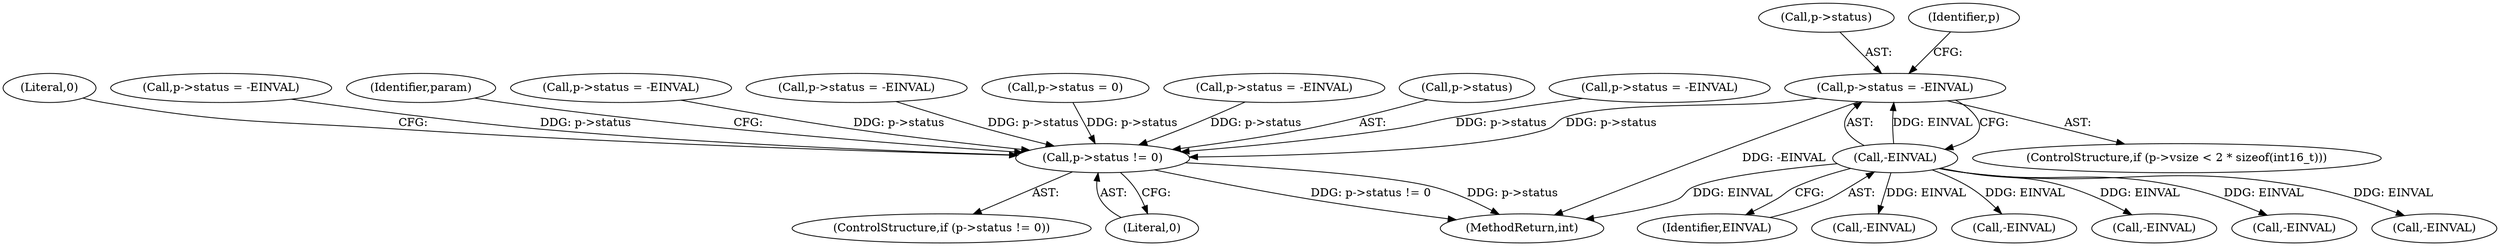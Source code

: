 digraph "0_Android_d72ea85c78a1a68bf99fd5804ad9784b4102fe57@pointer" {
"1000198" [label="(Call,p->status = -EINVAL)"];
"1000202" [label="(Call,-EINVAL)"];
"1000309" [label="(Call,p->status != 0)"];
"1000601" [label="(Call,-EINVAL)"];
"1000273" [label="(Call,p->status = -EINVAL)"];
"1000512" [label="(Call,-EINVAL)"];
"1000155" [label="(Call,p->status = 0)"];
"1000400" [label="(Call,-EINVAL)"];
"1000199" [label="(Call,p->status)"];
"1000291" [label="(Call,p->status = -EINVAL)"];
"1000310" [label="(Call,p->status)"];
"1000369" [label="(Call,-EINVAL)"];
"1000246" [label="(Call,p->status = -EINVAL)"];
"1000315" [label="(Literal,0)"];
"1000223" [label="(Call,p->status = -EINVAL)"];
"1000206" [label="(Identifier,p)"];
"1000309" [label="(Call,p->status != 0)"];
"1000202" [label="(Call,-EINVAL)"];
"1000189" [label="(ControlStructure,if (p->vsize < 2 * sizeof(int16_t)))"];
"1000429" [label="(Call,-EINVAL)"];
"1000203" [label="(Identifier,EINVAL)"];
"1000308" [label="(ControlStructure,if (p->status != 0))"];
"1000606" [label="(MethodReturn,int)"];
"1000198" [label="(Call,p->status = -EINVAL)"];
"1000317" [label="(Identifier,param)"];
"1000175" [label="(Call,p->status = -EINVAL)"];
"1000313" [label="(Literal,0)"];
"1000198" -> "1000189"  [label="AST: "];
"1000198" -> "1000202"  [label="CFG: "];
"1000199" -> "1000198"  [label="AST: "];
"1000202" -> "1000198"  [label="AST: "];
"1000206" -> "1000198"  [label="CFG: "];
"1000198" -> "1000606"  [label="DDG: -EINVAL"];
"1000202" -> "1000198"  [label="DDG: EINVAL"];
"1000198" -> "1000309"  [label="DDG: p->status"];
"1000202" -> "1000203"  [label="CFG: "];
"1000203" -> "1000202"  [label="AST: "];
"1000202" -> "1000606"  [label="DDG: EINVAL"];
"1000202" -> "1000369"  [label="DDG: EINVAL"];
"1000202" -> "1000400"  [label="DDG: EINVAL"];
"1000202" -> "1000429"  [label="DDG: EINVAL"];
"1000202" -> "1000512"  [label="DDG: EINVAL"];
"1000202" -> "1000601"  [label="DDG: EINVAL"];
"1000309" -> "1000308"  [label="AST: "];
"1000309" -> "1000313"  [label="CFG: "];
"1000310" -> "1000309"  [label="AST: "];
"1000313" -> "1000309"  [label="AST: "];
"1000315" -> "1000309"  [label="CFG: "];
"1000317" -> "1000309"  [label="CFG: "];
"1000309" -> "1000606"  [label="DDG: p->status"];
"1000309" -> "1000606"  [label="DDG: p->status != 0"];
"1000291" -> "1000309"  [label="DDG: p->status"];
"1000273" -> "1000309"  [label="DDG: p->status"];
"1000175" -> "1000309"  [label="DDG: p->status"];
"1000155" -> "1000309"  [label="DDG: p->status"];
"1000246" -> "1000309"  [label="DDG: p->status"];
"1000223" -> "1000309"  [label="DDG: p->status"];
}
